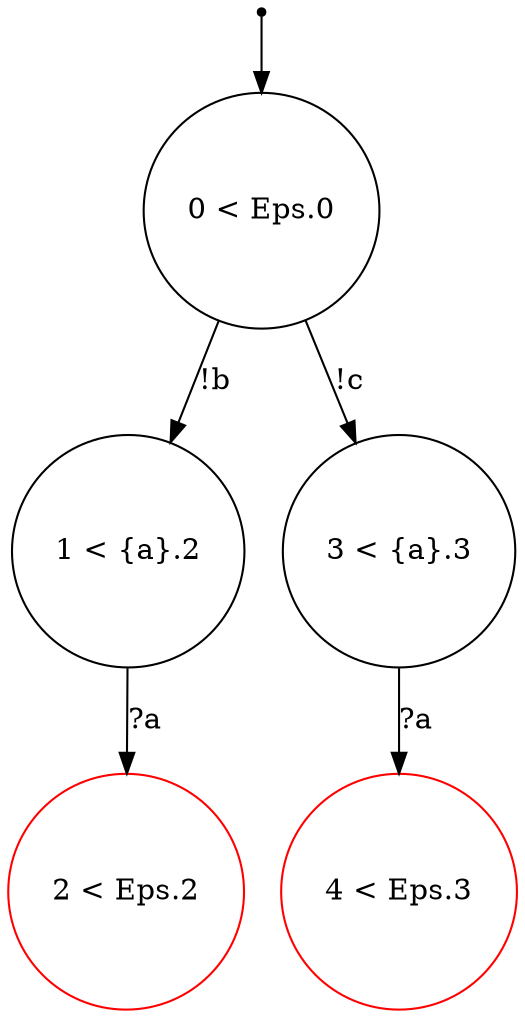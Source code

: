 digraph {
 node [shape=point] ENTRY
 node [shape=circle]
1 [label="1 < {a}.2
"]
3 [label="3 < {a}.3
"]
2 [label="2 < Eps.2
" color="red"]
4 [label="4 < Eps.3
" color="red"]
0 [label="0 < Eps.0
"]
ENTRY -> 0
0 -> 1 [label="!b"]
3 -> 4 [label="?a"]
1 -> 2 [label="?a"]
0 -> 3 [label="!c"]

}